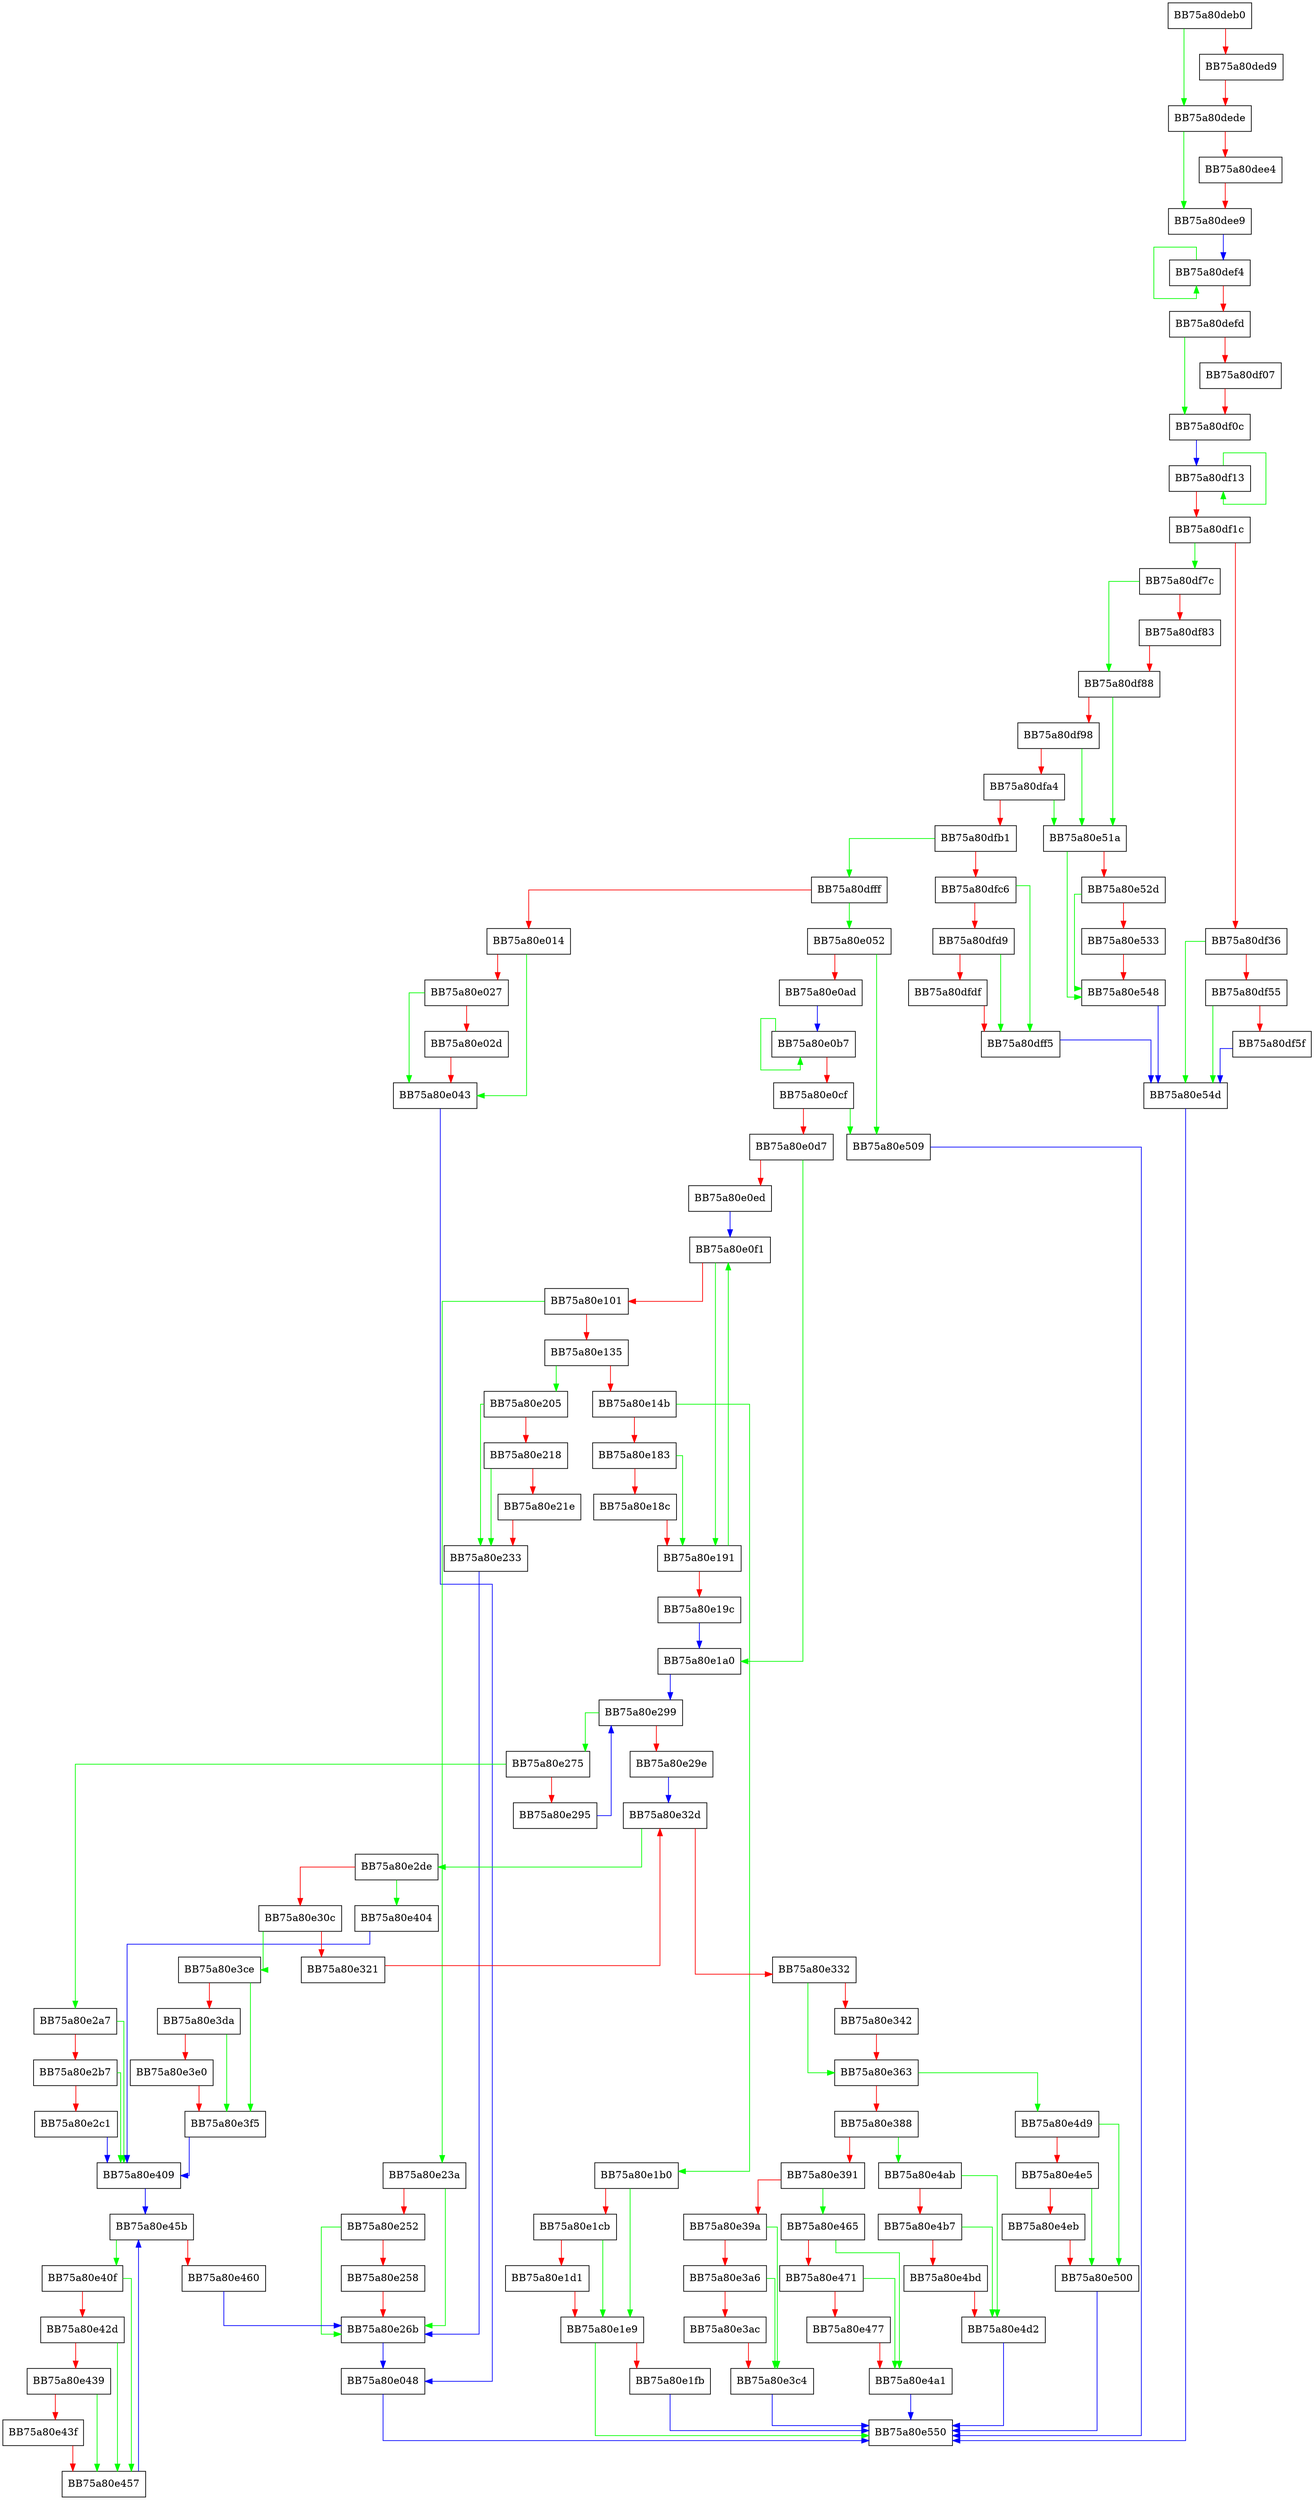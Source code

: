 digraph Commit {
  node [shape="box"];
  graph [splines=ortho];
  BB75a80deb0 -> BB75a80dede [color="green"];
  BB75a80deb0 -> BB75a80ded9 [color="red"];
  BB75a80ded9 -> BB75a80dede [color="red"];
  BB75a80dede -> BB75a80dee9 [color="green"];
  BB75a80dede -> BB75a80dee4 [color="red"];
  BB75a80dee4 -> BB75a80dee9 [color="red"];
  BB75a80dee9 -> BB75a80def4 [color="blue"];
  BB75a80def4 -> BB75a80def4 [color="green"];
  BB75a80def4 -> BB75a80defd [color="red"];
  BB75a80defd -> BB75a80df0c [color="green"];
  BB75a80defd -> BB75a80df07 [color="red"];
  BB75a80df07 -> BB75a80df0c [color="red"];
  BB75a80df0c -> BB75a80df13 [color="blue"];
  BB75a80df13 -> BB75a80df13 [color="green"];
  BB75a80df13 -> BB75a80df1c [color="red"];
  BB75a80df1c -> BB75a80df7c [color="green"];
  BB75a80df1c -> BB75a80df36 [color="red"];
  BB75a80df36 -> BB75a80e54d [color="green"];
  BB75a80df36 -> BB75a80df55 [color="red"];
  BB75a80df55 -> BB75a80e54d [color="green"];
  BB75a80df55 -> BB75a80df5f [color="red"];
  BB75a80df5f -> BB75a80e54d [color="blue"];
  BB75a80df7c -> BB75a80df88 [color="green"];
  BB75a80df7c -> BB75a80df83 [color="red"];
  BB75a80df83 -> BB75a80df88 [color="red"];
  BB75a80df88 -> BB75a80e51a [color="green"];
  BB75a80df88 -> BB75a80df98 [color="red"];
  BB75a80df98 -> BB75a80e51a [color="green"];
  BB75a80df98 -> BB75a80dfa4 [color="red"];
  BB75a80dfa4 -> BB75a80e51a [color="green"];
  BB75a80dfa4 -> BB75a80dfb1 [color="red"];
  BB75a80dfb1 -> BB75a80dfff [color="green"];
  BB75a80dfb1 -> BB75a80dfc6 [color="red"];
  BB75a80dfc6 -> BB75a80dff5 [color="green"];
  BB75a80dfc6 -> BB75a80dfd9 [color="red"];
  BB75a80dfd9 -> BB75a80dff5 [color="green"];
  BB75a80dfd9 -> BB75a80dfdf [color="red"];
  BB75a80dfdf -> BB75a80dff5 [color="red"];
  BB75a80dff5 -> BB75a80e54d [color="blue"];
  BB75a80dfff -> BB75a80e052 [color="green"];
  BB75a80dfff -> BB75a80e014 [color="red"];
  BB75a80e014 -> BB75a80e043 [color="green"];
  BB75a80e014 -> BB75a80e027 [color="red"];
  BB75a80e027 -> BB75a80e043 [color="green"];
  BB75a80e027 -> BB75a80e02d [color="red"];
  BB75a80e02d -> BB75a80e043 [color="red"];
  BB75a80e043 -> BB75a80e048 [color="blue"];
  BB75a80e048 -> BB75a80e550 [color="blue"];
  BB75a80e052 -> BB75a80e509 [color="green"];
  BB75a80e052 -> BB75a80e0ad [color="red"];
  BB75a80e0ad -> BB75a80e0b7 [color="blue"];
  BB75a80e0b7 -> BB75a80e0b7 [color="green"];
  BB75a80e0b7 -> BB75a80e0cf [color="red"];
  BB75a80e0cf -> BB75a80e509 [color="green"];
  BB75a80e0cf -> BB75a80e0d7 [color="red"];
  BB75a80e0d7 -> BB75a80e1a0 [color="green"];
  BB75a80e0d7 -> BB75a80e0ed [color="red"];
  BB75a80e0ed -> BB75a80e0f1 [color="blue"];
  BB75a80e0f1 -> BB75a80e191 [color="green"];
  BB75a80e0f1 -> BB75a80e101 [color="red"];
  BB75a80e101 -> BB75a80e23a [color="green"];
  BB75a80e101 -> BB75a80e135 [color="red"];
  BB75a80e135 -> BB75a80e205 [color="green"];
  BB75a80e135 -> BB75a80e14b [color="red"];
  BB75a80e14b -> BB75a80e1b0 [color="green"];
  BB75a80e14b -> BB75a80e183 [color="red"];
  BB75a80e183 -> BB75a80e191 [color="green"];
  BB75a80e183 -> BB75a80e18c [color="red"];
  BB75a80e18c -> BB75a80e191 [color="red"];
  BB75a80e191 -> BB75a80e0f1 [color="green"];
  BB75a80e191 -> BB75a80e19c [color="red"];
  BB75a80e19c -> BB75a80e1a0 [color="blue"];
  BB75a80e1a0 -> BB75a80e299 [color="blue"];
  BB75a80e1b0 -> BB75a80e1e9 [color="green"];
  BB75a80e1b0 -> BB75a80e1cb [color="red"];
  BB75a80e1cb -> BB75a80e1e9 [color="green"];
  BB75a80e1cb -> BB75a80e1d1 [color="red"];
  BB75a80e1d1 -> BB75a80e1e9 [color="red"];
  BB75a80e1e9 -> BB75a80e550 [color="green"];
  BB75a80e1e9 -> BB75a80e1fb [color="red"];
  BB75a80e1fb -> BB75a80e550 [color="blue"];
  BB75a80e205 -> BB75a80e233 [color="green"];
  BB75a80e205 -> BB75a80e218 [color="red"];
  BB75a80e218 -> BB75a80e233 [color="green"];
  BB75a80e218 -> BB75a80e21e [color="red"];
  BB75a80e21e -> BB75a80e233 [color="red"];
  BB75a80e233 -> BB75a80e26b [color="blue"];
  BB75a80e23a -> BB75a80e26b [color="green"];
  BB75a80e23a -> BB75a80e252 [color="red"];
  BB75a80e252 -> BB75a80e26b [color="green"];
  BB75a80e252 -> BB75a80e258 [color="red"];
  BB75a80e258 -> BB75a80e26b [color="red"];
  BB75a80e26b -> BB75a80e048 [color="blue"];
  BB75a80e275 -> BB75a80e2a7 [color="green"];
  BB75a80e275 -> BB75a80e295 [color="red"];
  BB75a80e295 -> BB75a80e299 [color="blue"];
  BB75a80e299 -> BB75a80e275 [color="green"];
  BB75a80e299 -> BB75a80e29e [color="red"];
  BB75a80e29e -> BB75a80e32d [color="blue"];
  BB75a80e2a7 -> BB75a80e409 [color="green"];
  BB75a80e2a7 -> BB75a80e2b7 [color="red"];
  BB75a80e2b7 -> BB75a80e409 [color="green"];
  BB75a80e2b7 -> BB75a80e2c1 [color="red"];
  BB75a80e2c1 -> BB75a80e409 [color="blue"];
  BB75a80e2de -> BB75a80e404 [color="green"];
  BB75a80e2de -> BB75a80e30c [color="red"];
  BB75a80e30c -> BB75a80e3ce [color="green"];
  BB75a80e30c -> BB75a80e321 [color="red"];
  BB75a80e321 -> BB75a80e32d [color="red"];
  BB75a80e32d -> BB75a80e2de [color="green"];
  BB75a80e32d -> BB75a80e332 [color="red"];
  BB75a80e332 -> BB75a80e363 [color="green"];
  BB75a80e332 -> BB75a80e342 [color="red"];
  BB75a80e342 -> BB75a80e363 [color="red"];
  BB75a80e363 -> BB75a80e4d9 [color="green"];
  BB75a80e363 -> BB75a80e388 [color="red"];
  BB75a80e388 -> BB75a80e4ab [color="green"];
  BB75a80e388 -> BB75a80e391 [color="red"];
  BB75a80e391 -> BB75a80e465 [color="green"];
  BB75a80e391 -> BB75a80e39a [color="red"];
  BB75a80e39a -> BB75a80e3c4 [color="green"];
  BB75a80e39a -> BB75a80e3a6 [color="red"];
  BB75a80e3a6 -> BB75a80e3c4 [color="green"];
  BB75a80e3a6 -> BB75a80e3ac [color="red"];
  BB75a80e3ac -> BB75a80e3c4 [color="red"];
  BB75a80e3c4 -> BB75a80e550 [color="blue"];
  BB75a80e3ce -> BB75a80e3f5 [color="green"];
  BB75a80e3ce -> BB75a80e3da [color="red"];
  BB75a80e3da -> BB75a80e3f5 [color="green"];
  BB75a80e3da -> BB75a80e3e0 [color="red"];
  BB75a80e3e0 -> BB75a80e3f5 [color="red"];
  BB75a80e3f5 -> BB75a80e409 [color="blue"];
  BB75a80e404 -> BB75a80e409 [color="blue"];
  BB75a80e409 -> BB75a80e45b [color="blue"];
  BB75a80e40f -> BB75a80e457 [color="green"];
  BB75a80e40f -> BB75a80e42d [color="red"];
  BB75a80e42d -> BB75a80e457 [color="green"];
  BB75a80e42d -> BB75a80e439 [color="red"];
  BB75a80e439 -> BB75a80e457 [color="green"];
  BB75a80e439 -> BB75a80e43f [color="red"];
  BB75a80e43f -> BB75a80e457 [color="red"];
  BB75a80e457 -> BB75a80e45b [color="blue"];
  BB75a80e45b -> BB75a80e40f [color="green"];
  BB75a80e45b -> BB75a80e460 [color="red"];
  BB75a80e460 -> BB75a80e26b [color="blue"];
  BB75a80e465 -> BB75a80e4a1 [color="green"];
  BB75a80e465 -> BB75a80e471 [color="red"];
  BB75a80e471 -> BB75a80e4a1 [color="green"];
  BB75a80e471 -> BB75a80e477 [color="red"];
  BB75a80e477 -> BB75a80e4a1 [color="red"];
  BB75a80e4a1 -> BB75a80e550 [color="blue"];
  BB75a80e4ab -> BB75a80e4d2 [color="green"];
  BB75a80e4ab -> BB75a80e4b7 [color="red"];
  BB75a80e4b7 -> BB75a80e4d2 [color="green"];
  BB75a80e4b7 -> BB75a80e4bd [color="red"];
  BB75a80e4bd -> BB75a80e4d2 [color="red"];
  BB75a80e4d2 -> BB75a80e550 [color="blue"];
  BB75a80e4d9 -> BB75a80e500 [color="green"];
  BB75a80e4d9 -> BB75a80e4e5 [color="red"];
  BB75a80e4e5 -> BB75a80e500 [color="green"];
  BB75a80e4e5 -> BB75a80e4eb [color="red"];
  BB75a80e4eb -> BB75a80e500 [color="red"];
  BB75a80e500 -> BB75a80e550 [color="blue"];
  BB75a80e509 -> BB75a80e550 [color="blue"];
  BB75a80e51a -> BB75a80e548 [color="green"];
  BB75a80e51a -> BB75a80e52d [color="red"];
  BB75a80e52d -> BB75a80e548 [color="green"];
  BB75a80e52d -> BB75a80e533 [color="red"];
  BB75a80e533 -> BB75a80e548 [color="red"];
  BB75a80e548 -> BB75a80e54d [color="blue"];
  BB75a80e54d -> BB75a80e550 [color="blue"];
}